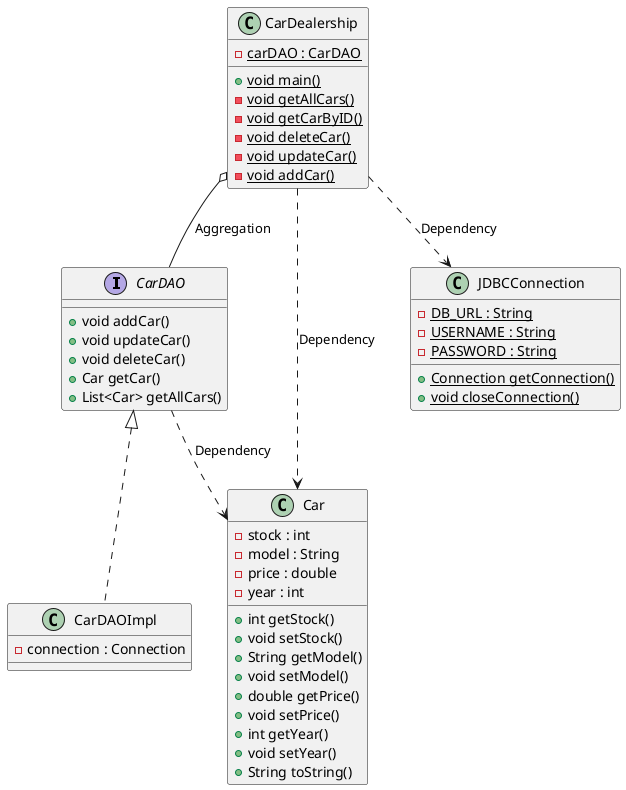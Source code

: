 @startuml
'https://plantuml.com/class-diagram

interface CarDAO {
    +void addCar()
    +void updateCar()
    +void deleteCar()
    +Car getCar()
    +List<Car> getAllCars()
}

class CarDAOImpl implements CarDAO {
    -connection : Connection
}

class Car {
    -stock : int
    -model : String
    -price : double
    -year : int
    +int getStock()
    +void setStock()
    +String getModel()
    +void setModel()
    +double getPrice()
    +void setPrice()
    +int getYear()
    +void setYear()
    +String toString()
}

class CarDealership {
    -{static} carDAO : CarDAO
    +{static} void main()
    -{static} void getAllCars()
    -{static} void getCarByID()
    -{static} void deleteCar()
    -{static} void updateCar()
    -{static} void addCar()
}

class JDBCConnection {
    -{static} DB_URL : String
    -{static} USERNAME : String
    -{static} PASSWORD : String
    +{static} Connection getConnection()
    +{static} void closeConnection()
}

CarDealership o-- CarDAO : Aggregation
CarDealership ..> JDBCConnection : Dependency
CarDAO ..> Car : Dependency
CarDealership ..> Car : Dependency


@enduml